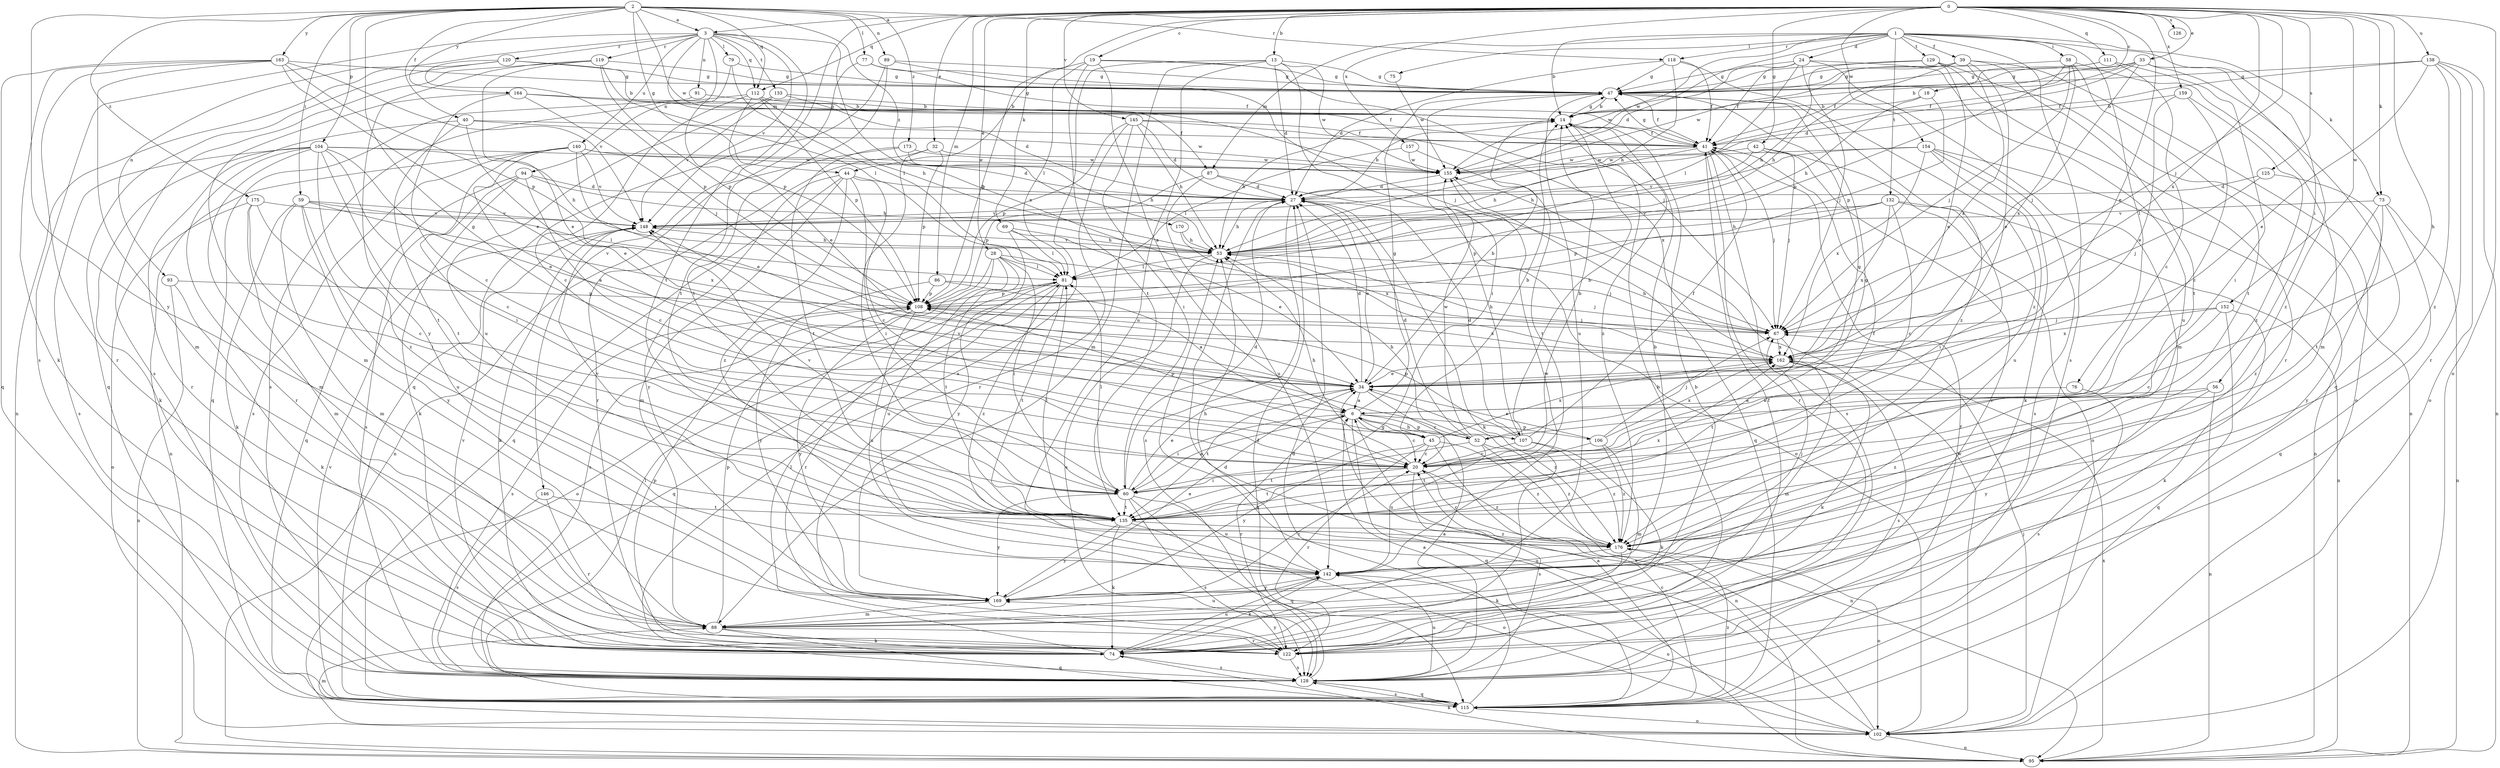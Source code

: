 strict digraph  {
0;
1;
2;
3;
6;
13;
14;
18;
19;
20;
24;
27;
28;
32;
33;
34;
39;
40;
41;
42;
44;
45;
47;
52;
53;
56;
58;
59;
60;
67;
69;
73;
74;
75;
76;
77;
79;
81;
86;
87;
88;
89;
91;
93;
94;
95;
102;
104;
106;
107;
108;
111;
112;
115;
118;
119;
120;
122;
125;
126;
128;
129;
132;
133;
135;
138;
140;
142;
145;
146;
148;
152;
154;
155;
157;
159;
162;
163;
164;
169;
170;
173;
175;
176;
0 -> 3  [label=a];
0 -> 13  [label=b];
0 -> 18  [label=c];
0 -> 19  [label=c];
0 -> 28  [label=e];
0 -> 32  [label=e];
0 -> 33  [label=e];
0 -> 34  [label=e];
0 -> 42  [label=g];
0 -> 44  [label=g];
0 -> 52  [label=h];
0 -> 67  [label=j];
0 -> 69  [label=k];
0 -> 73  [label=k];
0 -> 86  [label=m];
0 -> 102  [label=o];
0 -> 111  [label=q];
0 -> 112  [label=q];
0 -> 125  [label=s];
0 -> 126  [label=s];
0 -> 138  [label=u];
0 -> 145  [label=v];
0 -> 146  [label=v];
0 -> 152  [label=w];
0 -> 154  [label=w];
0 -> 157  [label=x];
0 -> 159  [label=x];
0 -> 162  [label=x];
1 -> 14  [label=b];
1 -> 24  [label=d];
1 -> 27  [label=d];
1 -> 39  [label=f];
1 -> 56  [label=i];
1 -> 58  [label=i];
1 -> 73  [label=k];
1 -> 75  [label=l];
1 -> 76  [label=l];
1 -> 87  [label=m];
1 -> 118  [label=r];
1 -> 128  [label=s];
1 -> 129  [label=t];
1 -> 132  [label=t];
1 -> 155  [label=w];
2 -> 3  [label=a];
2 -> 40  [label=f];
2 -> 44  [label=g];
2 -> 45  [label=g];
2 -> 59  [label=i];
2 -> 77  [label=l];
2 -> 89  [label=n];
2 -> 104  [label=p];
2 -> 112  [label=q];
2 -> 118  [label=r];
2 -> 155  [label=w];
2 -> 163  [label=y];
2 -> 164  [label=y];
2 -> 169  [label=y];
2 -> 170  [label=z];
2 -> 173  [label=z];
2 -> 175  [label=z];
3 -> 79  [label=l];
3 -> 87  [label=m];
3 -> 91  [label=n];
3 -> 93  [label=n];
3 -> 94  [label=n];
3 -> 112  [label=q];
3 -> 119  [label=r];
3 -> 120  [label=r];
3 -> 128  [label=s];
3 -> 133  [label=t];
3 -> 135  [label=t];
3 -> 140  [label=u];
3 -> 148  [label=v];
3 -> 162  [label=x];
6 -> 20  [label=c];
6 -> 45  [label=g];
6 -> 47  [label=g];
6 -> 52  [label=h];
6 -> 60  [label=i];
6 -> 106  [label=p];
6 -> 107  [label=p];
6 -> 115  [label=q];
6 -> 122  [label=r];
13 -> 27  [label=d];
13 -> 47  [label=g];
13 -> 88  [label=m];
13 -> 107  [label=p];
13 -> 128  [label=s];
13 -> 142  [label=u];
13 -> 155  [label=w];
14 -> 41  [label=f];
14 -> 47  [label=g];
14 -> 53  [label=h];
14 -> 176  [label=z];
18 -> 14  [label=b];
18 -> 53  [label=h];
18 -> 108  [label=p];
19 -> 6  [label=a];
19 -> 47  [label=g];
19 -> 67  [label=j];
19 -> 81  [label=l];
19 -> 108  [label=p];
19 -> 135  [label=t];
20 -> 14  [label=b];
20 -> 47  [label=g];
20 -> 53  [label=h];
20 -> 60  [label=i];
20 -> 128  [label=s];
20 -> 135  [label=t];
20 -> 176  [label=z];
24 -> 41  [label=f];
24 -> 47  [label=g];
24 -> 67  [label=j];
24 -> 81  [label=l];
24 -> 88  [label=m];
24 -> 142  [label=u];
24 -> 155  [label=w];
27 -> 14  [label=b];
27 -> 34  [label=e];
27 -> 53  [label=h];
27 -> 74  [label=k];
27 -> 128  [label=s];
27 -> 148  [label=v];
28 -> 60  [label=i];
28 -> 67  [label=j];
28 -> 81  [label=l];
28 -> 102  [label=o];
28 -> 128  [label=s];
28 -> 135  [label=t];
28 -> 142  [label=u];
32 -> 60  [label=i];
32 -> 108  [label=p];
32 -> 122  [label=r];
32 -> 155  [label=w];
33 -> 14  [label=b];
33 -> 27  [label=d];
33 -> 41  [label=f];
33 -> 47  [label=g];
33 -> 67  [label=j];
33 -> 115  [label=q];
33 -> 176  [label=z];
34 -> 6  [label=a];
34 -> 14  [label=b];
34 -> 20  [label=c];
34 -> 27  [label=d];
34 -> 135  [label=t];
34 -> 176  [label=z];
39 -> 34  [label=e];
39 -> 47  [label=g];
39 -> 53  [label=h];
39 -> 102  [label=o];
39 -> 135  [label=t];
39 -> 155  [label=w];
39 -> 162  [label=x];
40 -> 34  [label=e];
40 -> 41  [label=f];
40 -> 122  [label=r];
40 -> 135  [label=t];
40 -> 155  [label=w];
41 -> 47  [label=g];
41 -> 53  [label=h];
41 -> 67  [label=j];
41 -> 122  [label=r];
41 -> 128  [label=s];
41 -> 155  [label=w];
42 -> 53  [label=h];
42 -> 67  [label=j];
42 -> 102  [label=o];
42 -> 122  [label=r];
42 -> 155  [label=w];
44 -> 20  [label=c];
44 -> 27  [label=d];
44 -> 60  [label=i];
44 -> 88  [label=m];
44 -> 115  [label=q];
44 -> 169  [label=y];
44 -> 176  [label=z];
45 -> 14  [label=b];
45 -> 20  [label=c];
45 -> 95  [label=n];
45 -> 108  [label=p];
45 -> 122  [label=r];
45 -> 162  [label=x];
45 -> 169  [label=y];
45 -> 176  [label=z];
47 -> 14  [label=b];
47 -> 41  [label=f];
47 -> 60  [label=i];
47 -> 142  [label=u];
47 -> 176  [label=z];
52 -> 27  [label=d];
52 -> 47  [label=g];
52 -> 53  [label=h];
52 -> 95  [label=n];
52 -> 135  [label=t];
52 -> 142  [label=u];
52 -> 148  [label=v];
52 -> 155  [label=w];
52 -> 176  [label=z];
53 -> 81  [label=l];
53 -> 128  [label=s];
53 -> 148  [label=v];
56 -> 6  [label=a];
56 -> 95  [label=n];
56 -> 169  [label=y];
56 -> 176  [label=z];
58 -> 47  [label=g];
58 -> 67  [label=j];
58 -> 88  [label=m];
58 -> 108  [label=p];
58 -> 135  [label=t];
58 -> 162  [label=x];
59 -> 74  [label=k];
59 -> 81  [label=l];
59 -> 88  [label=m];
59 -> 142  [label=u];
59 -> 148  [label=v];
59 -> 162  [label=x];
59 -> 169  [label=y];
60 -> 6  [label=a];
60 -> 27  [label=d];
60 -> 34  [label=e];
60 -> 81  [label=l];
60 -> 115  [label=q];
60 -> 128  [label=s];
60 -> 135  [label=t];
60 -> 142  [label=u];
60 -> 148  [label=v];
60 -> 169  [label=y];
67 -> 53  [label=h];
67 -> 135  [label=t];
67 -> 162  [label=x];
69 -> 34  [label=e];
69 -> 53  [label=h];
69 -> 81  [label=l];
69 -> 169  [label=y];
73 -> 95  [label=n];
73 -> 115  [label=q];
73 -> 148  [label=v];
73 -> 169  [label=y];
73 -> 176  [label=z];
74 -> 6  [label=a];
74 -> 14  [label=b];
74 -> 81  [label=l];
74 -> 108  [label=p];
74 -> 128  [label=s];
74 -> 142  [label=u];
74 -> 148  [label=v];
75 -> 155  [label=w];
76 -> 6  [label=a];
76 -> 128  [label=s];
77 -> 41  [label=f];
77 -> 47  [label=g];
77 -> 135  [label=t];
79 -> 47  [label=g];
79 -> 81  [label=l];
79 -> 108  [label=p];
81 -> 108  [label=p];
81 -> 115  [label=q];
81 -> 122  [label=r];
81 -> 135  [label=t];
81 -> 176  [label=z];
86 -> 6  [label=a];
86 -> 67  [label=j];
86 -> 108  [label=p];
86 -> 169  [label=y];
87 -> 27  [label=d];
87 -> 102  [label=o];
87 -> 108  [label=p];
87 -> 142  [label=u];
88 -> 74  [label=k];
88 -> 108  [label=p];
88 -> 115  [label=q];
88 -> 122  [label=r];
88 -> 142  [label=u];
89 -> 47  [label=g];
89 -> 67  [label=j];
89 -> 115  [label=q];
89 -> 135  [label=t];
91 -> 14  [label=b];
91 -> 115  [label=q];
93 -> 74  [label=k];
93 -> 95  [label=n];
93 -> 108  [label=p];
94 -> 20  [label=c];
94 -> 27  [label=d];
94 -> 53  [label=h];
94 -> 74  [label=k];
94 -> 115  [label=q];
94 -> 128  [label=s];
95 -> 53  [label=h];
95 -> 74  [label=k];
95 -> 162  [label=x];
102 -> 27  [label=d];
102 -> 34  [label=e];
102 -> 67  [label=j];
102 -> 88  [label=m];
102 -> 95  [label=n];
102 -> 155  [label=w];
104 -> 20  [label=c];
104 -> 34  [label=e];
104 -> 53  [label=h];
104 -> 74  [label=k];
104 -> 88  [label=m];
104 -> 122  [label=r];
104 -> 128  [label=s];
104 -> 135  [label=t];
104 -> 155  [label=w];
104 -> 176  [label=z];
106 -> 34  [label=e];
106 -> 67  [label=j];
106 -> 88  [label=m];
106 -> 135  [label=t];
106 -> 162  [label=x];
106 -> 176  [label=z];
107 -> 14  [label=b];
107 -> 20  [label=c];
107 -> 27  [label=d];
107 -> 41  [label=f];
107 -> 74  [label=k];
107 -> 108  [label=p];
107 -> 176  [label=z];
108 -> 67  [label=j];
108 -> 128  [label=s];
108 -> 142  [label=u];
108 -> 162  [label=x];
108 -> 169  [label=y];
111 -> 20  [label=c];
111 -> 41  [label=f];
111 -> 47  [label=g];
111 -> 60  [label=i];
112 -> 14  [label=b];
112 -> 20  [label=c];
112 -> 34  [label=e];
112 -> 53  [label=h];
112 -> 108  [label=p];
112 -> 128  [label=s];
115 -> 6  [label=a];
115 -> 20  [label=c];
115 -> 27  [label=d];
115 -> 41  [label=f];
115 -> 102  [label=o];
115 -> 128  [label=s];
115 -> 148  [label=v];
115 -> 176  [label=z];
118 -> 27  [label=d];
118 -> 41  [label=f];
118 -> 47  [label=g];
118 -> 53  [label=h];
118 -> 176  [label=z];
119 -> 34  [label=e];
119 -> 47  [label=g];
119 -> 81  [label=l];
119 -> 108  [label=p];
119 -> 128  [label=s];
119 -> 169  [label=y];
120 -> 14  [label=b];
120 -> 47  [label=g];
120 -> 95  [label=n];
120 -> 108  [label=p];
120 -> 115  [label=q];
122 -> 14  [label=b];
122 -> 41  [label=f];
122 -> 128  [label=s];
122 -> 169  [label=y];
125 -> 27  [label=d];
125 -> 67  [label=j];
125 -> 135  [label=t];
128 -> 6  [label=a];
128 -> 27  [label=d];
128 -> 81  [label=l];
128 -> 115  [label=q];
128 -> 142  [label=u];
129 -> 34  [label=e];
129 -> 47  [label=g];
129 -> 53  [label=h];
129 -> 95  [label=n];
129 -> 122  [label=r];
132 -> 20  [label=c];
132 -> 53  [label=h];
132 -> 60  [label=i];
132 -> 95  [label=n];
132 -> 108  [label=p];
132 -> 148  [label=v];
132 -> 162  [label=x];
133 -> 14  [label=b];
133 -> 27  [label=d];
133 -> 142  [label=u];
133 -> 148  [label=v];
135 -> 41  [label=f];
135 -> 74  [label=k];
135 -> 81  [label=l];
135 -> 102  [label=o];
135 -> 148  [label=v];
135 -> 162  [label=x];
135 -> 169  [label=y];
135 -> 176  [label=z];
138 -> 34  [label=e];
138 -> 41  [label=f];
138 -> 47  [label=g];
138 -> 95  [label=n];
138 -> 102  [label=o];
138 -> 122  [label=r];
138 -> 176  [label=z];
140 -> 6  [label=a];
140 -> 27  [label=d];
140 -> 34  [label=e];
140 -> 60  [label=i];
140 -> 95  [label=n];
140 -> 128  [label=s];
140 -> 148  [label=v];
140 -> 155  [label=w];
142 -> 14  [label=b];
142 -> 53  [label=h];
142 -> 67  [label=j];
142 -> 74  [label=k];
142 -> 102  [label=o];
142 -> 155  [label=w];
142 -> 169  [label=y];
145 -> 27  [label=d];
145 -> 41  [label=f];
145 -> 53  [label=h];
145 -> 60  [label=i];
145 -> 108  [label=p];
145 -> 122  [label=r];
145 -> 162  [label=x];
146 -> 122  [label=r];
146 -> 128  [label=s];
146 -> 135  [label=t];
148 -> 53  [label=h];
148 -> 74  [label=k];
152 -> 20  [label=c];
152 -> 67  [label=j];
152 -> 74  [label=k];
152 -> 115  [label=q];
152 -> 162  [label=x];
154 -> 74  [label=k];
154 -> 95  [label=n];
154 -> 128  [label=s];
154 -> 142  [label=u];
154 -> 148  [label=v];
154 -> 155  [label=w];
154 -> 162  [label=x];
155 -> 27  [label=d];
155 -> 115  [label=q];
157 -> 81  [label=l];
157 -> 135  [label=t];
157 -> 155  [label=w];
159 -> 14  [label=b];
159 -> 20  [label=c];
159 -> 34  [label=e];
159 -> 176  [label=z];
162 -> 34  [label=e];
162 -> 53  [label=h];
162 -> 74  [label=k];
162 -> 88  [label=m];
162 -> 128  [label=s];
163 -> 34  [label=e];
163 -> 47  [label=g];
163 -> 74  [label=k];
163 -> 88  [label=m];
163 -> 108  [label=p];
163 -> 115  [label=q];
163 -> 122  [label=r];
163 -> 148  [label=v];
164 -> 14  [label=b];
164 -> 20  [label=c];
164 -> 41  [label=f];
164 -> 67  [label=j];
164 -> 88  [label=m];
169 -> 20  [label=c];
169 -> 34  [label=e];
169 -> 88  [label=m];
170 -> 53  [label=h];
170 -> 162  [label=x];
173 -> 53  [label=h];
173 -> 95  [label=n];
173 -> 135  [label=t];
173 -> 155  [label=w];
175 -> 20  [label=c];
175 -> 60  [label=i];
175 -> 88  [label=m];
175 -> 102  [label=o];
175 -> 148  [label=v];
176 -> 20  [label=c];
176 -> 74  [label=k];
176 -> 102  [label=o];
176 -> 142  [label=u];
}
